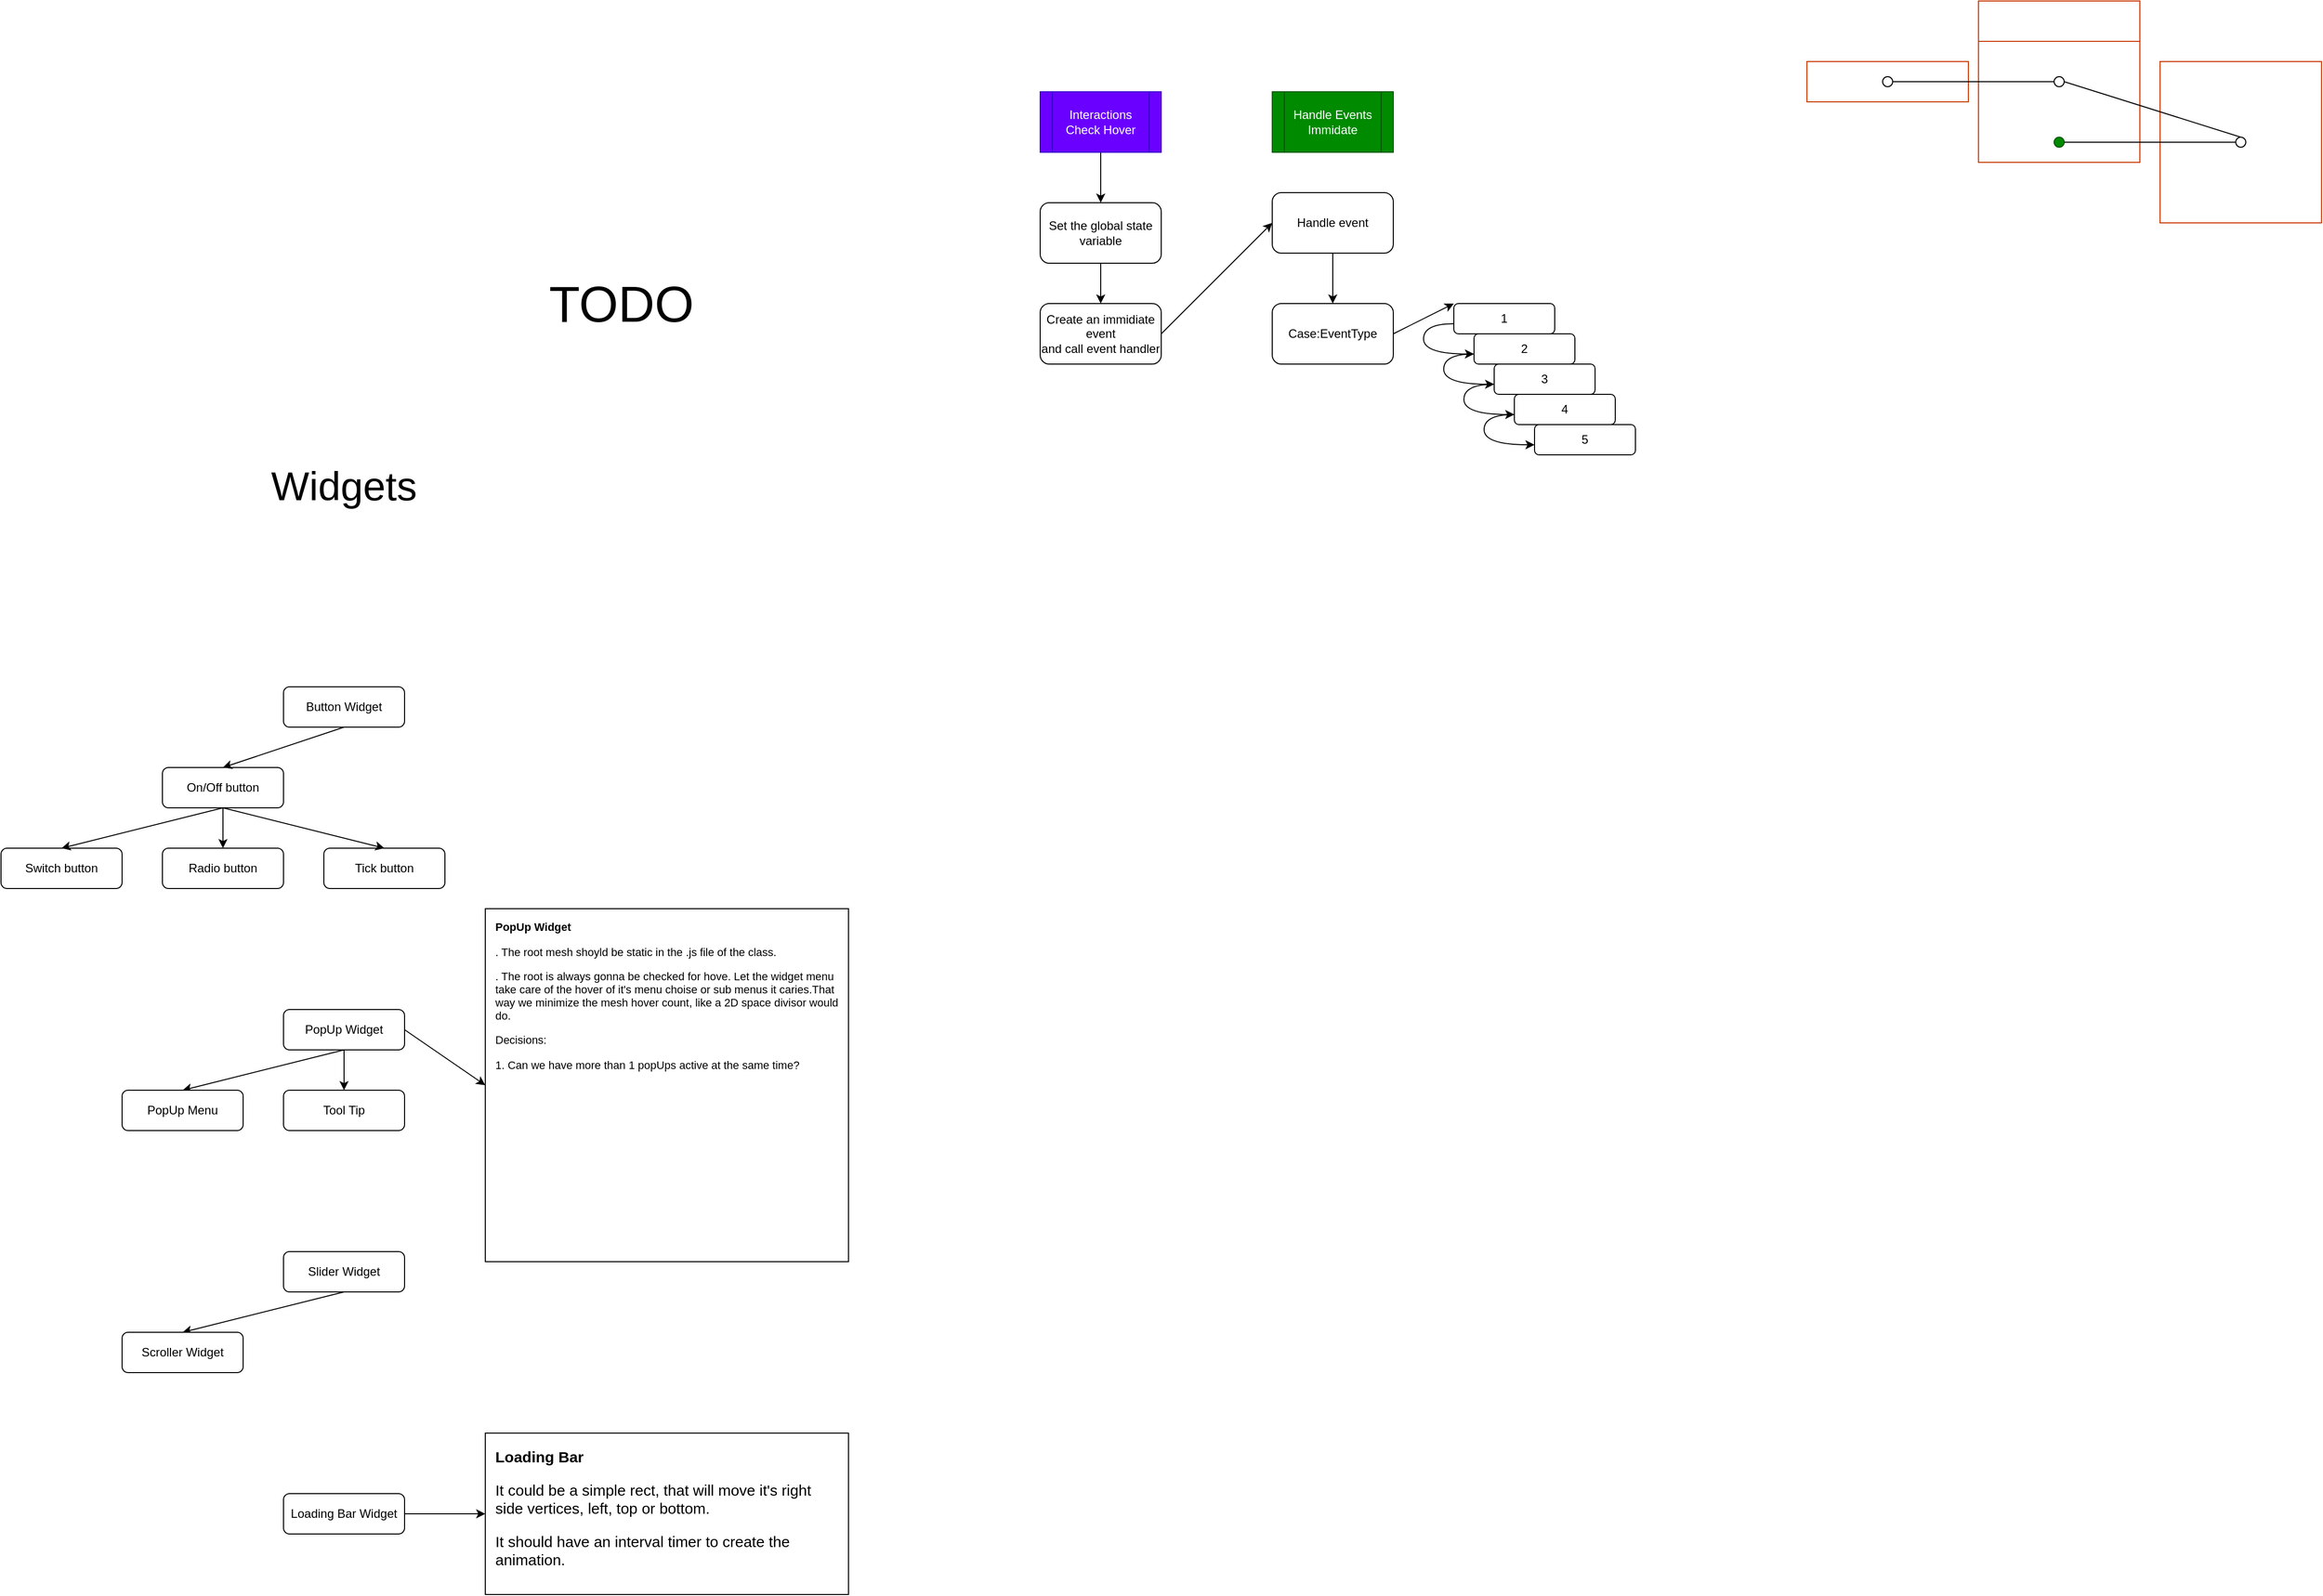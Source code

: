 <mxfile>
    <diagram id="kSHAffpSRXByuTHSLsUt" name="Page-1">
        <mxGraphModel dx="1504" dy="1403" grid="1" gridSize="10" guides="1" tooltips="1" connect="1" arrows="1" fold="1" page="1" pageScale="1" pageWidth="850" pageHeight="1100" math="0" shadow="0">
            <root>
                <mxCell id="0"/>
                <mxCell id="1" parent="0"/>
                <mxCell id="2" value="TODO" style="text;html=1;align=center;verticalAlign=middle;whiteSpace=wrap;rounded=0;fillColor=default;fontSize=50;" parent="1" vertex="1">
                    <mxGeometry y="-120" width="270" height="120" as="geometry"/>
                </mxCell>
                <mxCell id="3" value="Widgets" style="text;html=1;strokeColor=none;fillColor=default;align=center;verticalAlign=middle;whiteSpace=wrap;rounded=0;fontSize=40;" parent="1" vertex="1">
                    <mxGeometry x="-240" y="80" width="200" height="80" as="geometry"/>
                </mxCell>
                <mxCell id="4" value="Radio button" style="rounded=1;whiteSpace=wrap;html=1;fillColor=default;" parent="1" vertex="1">
                    <mxGeometry x="-320" y="480" width="120" height="40" as="geometry"/>
                </mxCell>
                <mxCell id="5" value="Switch button" style="rounded=1;whiteSpace=wrap;html=1;fillColor=default;" parent="1" vertex="1">
                    <mxGeometry x="-480" y="480" width="120" height="40" as="geometry"/>
                </mxCell>
                <mxCell id="6" value="Tick button" style="rounded=1;whiteSpace=wrap;html=1;fillColor=default;" parent="1" vertex="1">
                    <mxGeometry x="-160" y="480" width="120" height="40" as="geometry"/>
                </mxCell>
                <mxCell id="8" style="edgeStyle=none;html=1;exitX=0.5;exitY=1;exitDx=0;exitDy=0;entryX=0.5;entryY=0;entryDx=0;entryDy=0;" parent="1" source="7" target="5" edge="1">
                    <mxGeometry relative="1" as="geometry"/>
                </mxCell>
                <mxCell id="9" style="edgeStyle=none;html=1;exitX=0.5;exitY=1;exitDx=0;exitDy=0;entryX=0.5;entryY=0;entryDx=0;entryDy=0;" parent="1" source="7" target="4" edge="1">
                    <mxGeometry relative="1" as="geometry"/>
                </mxCell>
                <mxCell id="10" style="edgeStyle=none;html=1;exitX=0.5;exitY=1;exitDx=0;exitDy=0;entryX=0.5;entryY=0;entryDx=0;entryDy=0;" parent="1" source="7" target="6" edge="1">
                    <mxGeometry relative="1" as="geometry"/>
                </mxCell>
                <mxCell id="7" value="On/Off button" style="rounded=1;whiteSpace=wrap;html=1;fillColor=default;" parent="1" vertex="1">
                    <mxGeometry x="-320" y="400" width="120" height="40" as="geometry"/>
                </mxCell>
                <mxCell id="15" style="edgeStyle=none;html=1;exitX=0.5;exitY=1;exitDx=0;exitDy=0;entryX=0.5;entryY=0;entryDx=0;entryDy=0;fontSize=29;" parent="1" source="11" target="12" edge="1">
                    <mxGeometry relative="1" as="geometry"/>
                </mxCell>
                <mxCell id="16" style="edgeStyle=none;html=1;exitX=0.5;exitY=1;exitDx=0;exitDy=0;entryX=0.5;entryY=0;entryDx=0;entryDy=0;fontSize=29;" parent="1" source="11" target="13" edge="1">
                    <mxGeometry relative="1" as="geometry"/>
                </mxCell>
                <mxCell id="26" style="edgeStyle=none;html=1;exitX=1;exitY=0.5;exitDx=0;exitDy=0;entryX=0;entryY=0.5;entryDx=0;entryDy=0;fontSize=15;" parent="1" source="11" target="25" edge="1">
                    <mxGeometry relative="1" as="geometry"/>
                </mxCell>
                <mxCell id="11" value="PopUp Widget" style="rounded=1;whiteSpace=wrap;html=1;fillColor=default;" parent="1" vertex="1">
                    <mxGeometry x="-200" y="640" width="120" height="40" as="geometry"/>
                </mxCell>
                <mxCell id="12" value="PopUp Menu" style="rounded=1;whiteSpace=wrap;html=1;fillColor=default;" parent="1" vertex="1">
                    <mxGeometry x="-360" y="720" width="120" height="40" as="geometry"/>
                </mxCell>
                <mxCell id="13" value="Tool Tip" style="rounded=1;whiteSpace=wrap;html=1;fillColor=default;" parent="1" vertex="1">
                    <mxGeometry x="-200" y="720" width="120" height="40" as="geometry"/>
                </mxCell>
                <mxCell id="19" style="edgeStyle=none;html=1;exitX=0.5;exitY=1;exitDx=0;exitDy=0;entryX=0.5;entryY=0;entryDx=0;entryDy=0;fontSize=29;" parent="1" source="17" target="18" edge="1">
                    <mxGeometry relative="1" as="geometry"/>
                </mxCell>
                <mxCell id="17" value="Slider Widget" style="rounded=1;whiteSpace=wrap;html=1;fillColor=default;" parent="1" vertex="1">
                    <mxGeometry x="-200" y="880" width="120" height="40" as="geometry"/>
                </mxCell>
                <mxCell id="18" value="Scroller Widget" style="rounded=1;whiteSpace=wrap;html=1;fillColor=default;" parent="1" vertex="1">
                    <mxGeometry x="-360" y="960" width="120" height="40" as="geometry"/>
                </mxCell>
                <mxCell id="21" style="edgeStyle=none;html=1;exitX=0.5;exitY=1;exitDx=0;exitDy=0;entryX=0.5;entryY=0;entryDx=0;entryDy=0;fontSize=29;" parent="1" source="20" target="7" edge="1">
                    <mxGeometry relative="1" as="geometry"/>
                </mxCell>
                <mxCell id="20" value="Button Widget" style="rounded=1;whiteSpace=wrap;html=1;fillColor=default;" parent="1" vertex="1">
                    <mxGeometry x="-200" y="320" width="120" height="40" as="geometry"/>
                </mxCell>
                <mxCell id="24" style="edgeStyle=none;html=1;exitX=1;exitY=0.5;exitDx=0;exitDy=0;entryX=0;entryY=0.5;entryDx=0;entryDy=0;fontSize=20;" parent="1" source="22" target="23" edge="1">
                    <mxGeometry relative="1" as="geometry"/>
                </mxCell>
                <mxCell id="22" value="Loading Bar Widget" style="rounded=1;whiteSpace=wrap;html=1;fillColor=default;" parent="1" vertex="1">
                    <mxGeometry x="-200" y="1120" width="120" height="40" as="geometry"/>
                </mxCell>
                <mxCell id="23" value="&lt;h1 style=&quot;font-size: 15px;&quot;&gt;&lt;font style=&quot;font-size: 15px;&quot;&gt;Loading Bar&lt;/font&gt;&lt;/h1&gt;&lt;p style=&quot;font-size: 15px;&quot;&gt;&lt;font style=&quot;font-size: 15px;&quot;&gt;It could be a simple rect, that will move it's right side vertices, left, top or bottom.&lt;/font&gt;&lt;/p&gt;&lt;p style=&quot;font-size: 15px;&quot;&gt;&lt;font style=&quot;font-size: 15px;&quot;&gt;It should have an interval timer to create the animation.&lt;/font&gt;&lt;/p&gt;" style="text;html=1;spacing=10;spacingTop=-10;whiteSpace=wrap;overflow=hidden;rounded=0;fontSize=15;fillColor=default;strokeColor=default;" parent="1" vertex="1">
                    <mxGeometry y="1060" width="360" height="160" as="geometry"/>
                </mxCell>
                <mxCell id="25" value="&lt;h1 style=&quot;font-size: 11px;&quot;&gt;&lt;font style=&quot;font-size: 11px;&quot;&gt;PopUp Widget&lt;/font&gt;&lt;/h1&gt;&lt;p style=&quot;font-size: 11px;&quot;&gt;. The root mesh shoyld be static in the .js file of the class.&lt;/p&gt;&lt;p style=&quot;font-size: 11px;&quot;&gt;&lt;span style=&quot;background-color: initial;&quot;&gt;. The root is always gonna be checked for hove. Let the widget menu take care of the hover of it's menu choise or sub menus it caries.&lt;/span&gt;&lt;span style=&quot;background-color: initial;&quot;&gt;That way we minimize the mesh hover count, like a 2D space divisor would do.&amp;nbsp;&lt;/span&gt;&lt;br&gt;&lt;/p&gt;&lt;p style=&quot;font-size: 11px;&quot;&gt;Decisions:&lt;/p&gt;&lt;p style=&quot;font-size: 11px;&quot;&gt;&lt;font style=&quot;font-size: 11px;&quot;&gt;1. Can we have more than 1 popUps active at the same time?&lt;/font&gt;&lt;/p&gt;&lt;p style=&quot;font-size: 11px;&quot;&gt;&lt;br&gt;&lt;/p&gt;" style="text;html=1;spacing=10;spacingTop=-10;whiteSpace=wrap;overflow=hidden;rounded=0;fontSize=11;fillColor=default;strokeColor=default;" parent="1" vertex="1">
                    <mxGeometry y="540" width="360" height="350" as="geometry"/>
                </mxCell>
                <mxCell id="28" value="Handle Events Immidate" style="shape=process;whiteSpace=wrap;html=1;backgroundOutline=1;fillColor=#008a00;fontColor=#ffffff;strokeColor=#005700;" parent="1" vertex="1">
                    <mxGeometry x="780" y="-270" width="120" height="60" as="geometry"/>
                </mxCell>
                <mxCell id="31" style="edgeStyle=none;html=1;exitX=0.5;exitY=1;exitDx=0;exitDy=0;entryX=0.5;entryY=0;entryDx=0;entryDy=0;" parent="1" source="29" target="30" edge="1">
                    <mxGeometry relative="1" as="geometry"/>
                </mxCell>
                <mxCell id="29" value="Interactions&lt;br&gt;Check Hover" style="shape=process;whiteSpace=wrap;html=1;backgroundOutline=1;fillColor=#6a00ff;fontColor=#ffffff;strokeColor=#3700CC;" parent="1" vertex="1">
                    <mxGeometry x="550" y="-270" width="120" height="60" as="geometry"/>
                </mxCell>
                <mxCell id="33" style="edgeStyle=none;html=1;exitX=0.5;exitY=1;exitDx=0;exitDy=0;entryX=0.5;entryY=0;entryDx=0;entryDy=0;" parent="1" source="30" target="32" edge="1">
                    <mxGeometry relative="1" as="geometry"/>
                </mxCell>
                <mxCell id="30" value="Set the global state variable" style="rounded=1;whiteSpace=wrap;html=1;" parent="1" vertex="1">
                    <mxGeometry x="550" y="-160" width="120" height="60" as="geometry"/>
                </mxCell>
                <mxCell id="35" style="edgeStyle=none;html=1;exitX=1;exitY=0.5;exitDx=0;exitDy=0;entryX=0;entryY=0.5;entryDx=0;entryDy=0;" parent="1" source="32" target="34" edge="1">
                    <mxGeometry relative="1" as="geometry"/>
                </mxCell>
                <mxCell id="32" value="Create an immidiate event&lt;br&gt;and call event handler" style="rounded=1;whiteSpace=wrap;html=1;" parent="1" vertex="1">
                    <mxGeometry x="550" y="-60" width="120" height="60" as="geometry"/>
                </mxCell>
                <mxCell id="37" style="edgeStyle=none;html=1;exitX=0.5;exitY=1;exitDx=0;exitDy=0;entryX=0.5;entryY=0;entryDx=0;entryDy=0;" parent="1" source="34" target="36" edge="1">
                    <mxGeometry relative="1" as="geometry"/>
                </mxCell>
                <mxCell id="34" value="Handle event" style="rounded=1;whiteSpace=wrap;html=1;" parent="1" vertex="1">
                    <mxGeometry x="780" y="-170" width="120" height="60" as="geometry"/>
                </mxCell>
                <mxCell id="45" style="edgeStyle=none;html=1;exitX=1;exitY=0.5;exitDx=0;exitDy=0;entryX=0;entryY=0;entryDx=0;entryDy=0;" parent="1" source="36" target="38" edge="1">
                    <mxGeometry relative="1" as="geometry"/>
                </mxCell>
                <mxCell id="36" value="Case:EventType" style="rounded=1;whiteSpace=wrap;html=1;" parent="1" vertex="1">
                    <mxGeometry x="780" y="-60" width="120" height="60" as="geometry"/>
                </mxCell>
                <mxCell id="38" value="1" style="rounded=1;whiteSpace=wrap;html=1;" parent="1" vertex="1">
                    <mxGeometry x="960" y="-60" width="100" height="30" as="geometry"/>
                </mxCell>
                <mxCell id="39" value="2" style="rounded=1;whiteSpace=wrap;html=1;" parent="1" vertex="1">
                    <mxGeometry x="980" y="-30" width="100" height="30" as="geometry"/>
                </mxCell>
                <mxCell id="42" value="3" style="rounded=1;whiteSpace=wrap;html=1;" parent="1" vertex="1">
                    <mxGeometry x="1000" width="100" height="30" as="geometry"/>
                </mxCell>
                <mxCell id="43" value="4" style="rounded=1;whiteSpace=wrap;html=1;" parent="1" vertex="1">
                    <mxGeometry x="1020" y="30" width="100" height="30" as="geometry"/>
                </mxCell>
                <mxCell id="44" value="5" style="rounded=1;whiteSpace=wrap;html=1;" parent="1" vertex="1">
                    <mxGeometry x="1040" y="60" width="100" height="30" as="geometry"/>
                </mxCell>
                <mxCell id="52" style="edgeStyle=orthogonalEdgeStyle;curved=1;html=1;exitX=0;exitY=0.5;exitDx=0;exitDy=0;entryX=0;entryY=0.5;entryDx=0;entryDy=0;" parent="1" edge="1">
                    <mxGeometry relative="1" as="geometry">
                        <mxPoint x="1000" y="20" as="targetPoint"/>
                        <mxPoint x="980" y="-10" as="sourcePoint"/>
                        <Array as="points">
                            <mxPoint x="950" y="-10"/>
                            <mxPoint x="950" y="20"/>
                        </Array>
                    </mxGeometry>
                </mxCell>
                <mxCell id="53" style="edgeStyle=orthogonalEdgeStyle;curved=1;html=1;exitX=0;exitY=0.5;exitDx=0;exitDy=0;entryX=0;entryY=0.5;entryDx=0;entryDy=0;" parent="1" edge="1">
                    <mxGeometry relative="1" as="geometry">
                        <mxPoint x="1020" y="50" as="targetPoint"/>
                        <mxPoint x="1000" y="20" as="sourcePoint"/>
                        <Array as="points">
                            <mxPoint x="970" y="20"/>
                            <mxPoint x="970" y="50"/>
                        </Array>
                    </mxGeometry>
                </mxCell>
                <mxCell id="54" style="edgeStyle=orthogonalEdgeStyle;curved=1;html=1;exitX=0;exitY=0.5;exitDx=0;exitDy=0;entryX=0;entryY=0.5;entryDx=0;entryDy=0;" parent="1" edge="1">
                    <mxGeometry relative="1" as="geometry">
                        <mxPoint x="980" y="-10" as="targetPoint"/>
                        <mxPoint x="960" y="-40" as="sourcePoint"/>
                        <Array as="points">
                            <mxPoint x="930" y="-40"/>
                            <mxPoint x="930" y="-10"/>
                        </Array>
                    </mxGeometry>
                </mxCell>
                <mxCell id="55" style="edgeStyle=orthogonalEdgeStyle;curved=1;html=1;exitX=0;exitY=0.5;exitDx=0;exitDy=0;entryX=0;entryY=0.5;entryDx=0;entryDy=0;" parent="1" edge="1">
                    <mxGeometry relative="1" as="geometry">
                        <mxPoint x="1040" y="80" as="targetPoint"/>
                        <mxPoint x="1020" y="50" as="sourcePoint"/>
                        <Array as="points">
                            <mxPoint x="990" y="50"/>
                            <mxPoint x="990" y="80"/>
                        </Array>
                    </mxGeometry>
                </mxCell>
                <mxCell id="60" value="" style="rounded=0;whiteSpace=wrap;html=1;fillColor=none;fontColor=#000000;strokeColor=#C73500;dropTarget=1;recursiveResize=0;container=1;" vertex="1" parent="1">
                    <mxGeometry x="1480" y="-360" width="160" height="160" as="geometry"/>
                </mxCell>
                <mxCell id="61" value="" style="ellipse;whiteSpace=wrap;html=1;aspect=fixed;" vertex="1" parent="60">
                    <mxGeometry x="75" y="75" width="10" height="10" as="geometry"/>
                </mxCell>
                <mxCell id="67" value="" style="ellipse;whiteSpace=wrap;html=1;aspect=fixed;fillColor=#008a00;fontColor=#ffffff;strokeColor=#005700;" vertex="1" parent="60">
                    <mxGeometry x="75" y="135" width="10" height="10" as="geometry"/>
                </mxCell>
                <mxCell id="71" value="" style="rounded=0;whiteSpace=wrap;html=1;fillColor=none;fontColor=#000000;strokeColor=#C73500;dropTarget=1;recursiveResize=0;container=1;" vertex="1" parent="60">
                    <mxGeometry width="160" height="40" as="geometry"/>
                </mxCell>
                <mxCell id="63" value="" style="rounded=0;whiteSpace=wrap;html=1;fillColor=none;fontColor=#000000;strokeColor=#C73500;dropTarget=1;recursiveResize=0;container=1;" vertex="1" parent="1">
                    <mxGeometry x="1310" y="-300" width="160" height="40" as="geometry"/>
                </mxCell>
                <mxCell id="64" value="" style="ellipse;whiteSpace=wrap;html=1;aspect=fixed;" vertex="1" parent="63">
                    <mxGeometry x="75" y="15" width="10" height="10" as="geometry"/>
                </mxCell>
                <mxCell id="65" value="" style="rounded=0;whiteSpace=wrap;html=1;fillColor=none;fontColor=#000000;strokeColor=#C73500;dropTarget=1;recursiveResize=0;container=1;" vertex="1" parent="1">
                    <mxGeometry x="1660" y="-300" width="160" height="160" as="geometry"/>
                </mxCell>
                <mxCell id="66" value="" style="ellipse;whiteSpace=wrap;html=1;aspect=fixed;" vertex="1" parent="65">
                    <mxGeometry x="75" y="75" width="10" height="10" as="geometry"/>
                </mxCell>
                <mxCell id="68" style="edgeStyle=none;html=1;exitX=0;exitY=0.5;exitDx=0;exitDy=0;entryX=1;entryY=0.5;entryDx=0;entryDy=0;endArrow=none;endFill=0;" edge="1" parent="1" source="66" target="67">
                    <mxGeometry relative="1" as="geometry"/>
                </mxCell>
                <mxCell id="69" style="edgeStyle=none;html=1;exitX=1;exitY=0.5;exitDx=0;exitDy=0;entryX=0;entryY=0.5;entryDx=0;entryDy=0;endArrow=none;endFill=0;" edge="1" parent="1" source="64" target="61">
                    <mxGeometry relative="1" as="geometry"/>
                </mxCell>
                <mxCell id="70" style="edgeStyle=none;html=1;exitX=1;exitY=0.5;exitDx=0;exitDy=0;entryX=0.5;entryY=0;entryDx=0;entryDy=0;endArrow=none;endFill=0;" edge="1" parent="1" source="61" target="66">
                    <mxGeometry relative="1" as="geometry"/>
                </mxCell>
            </root>
        </mxGraphModel>
    </diagram>
</mxfile>